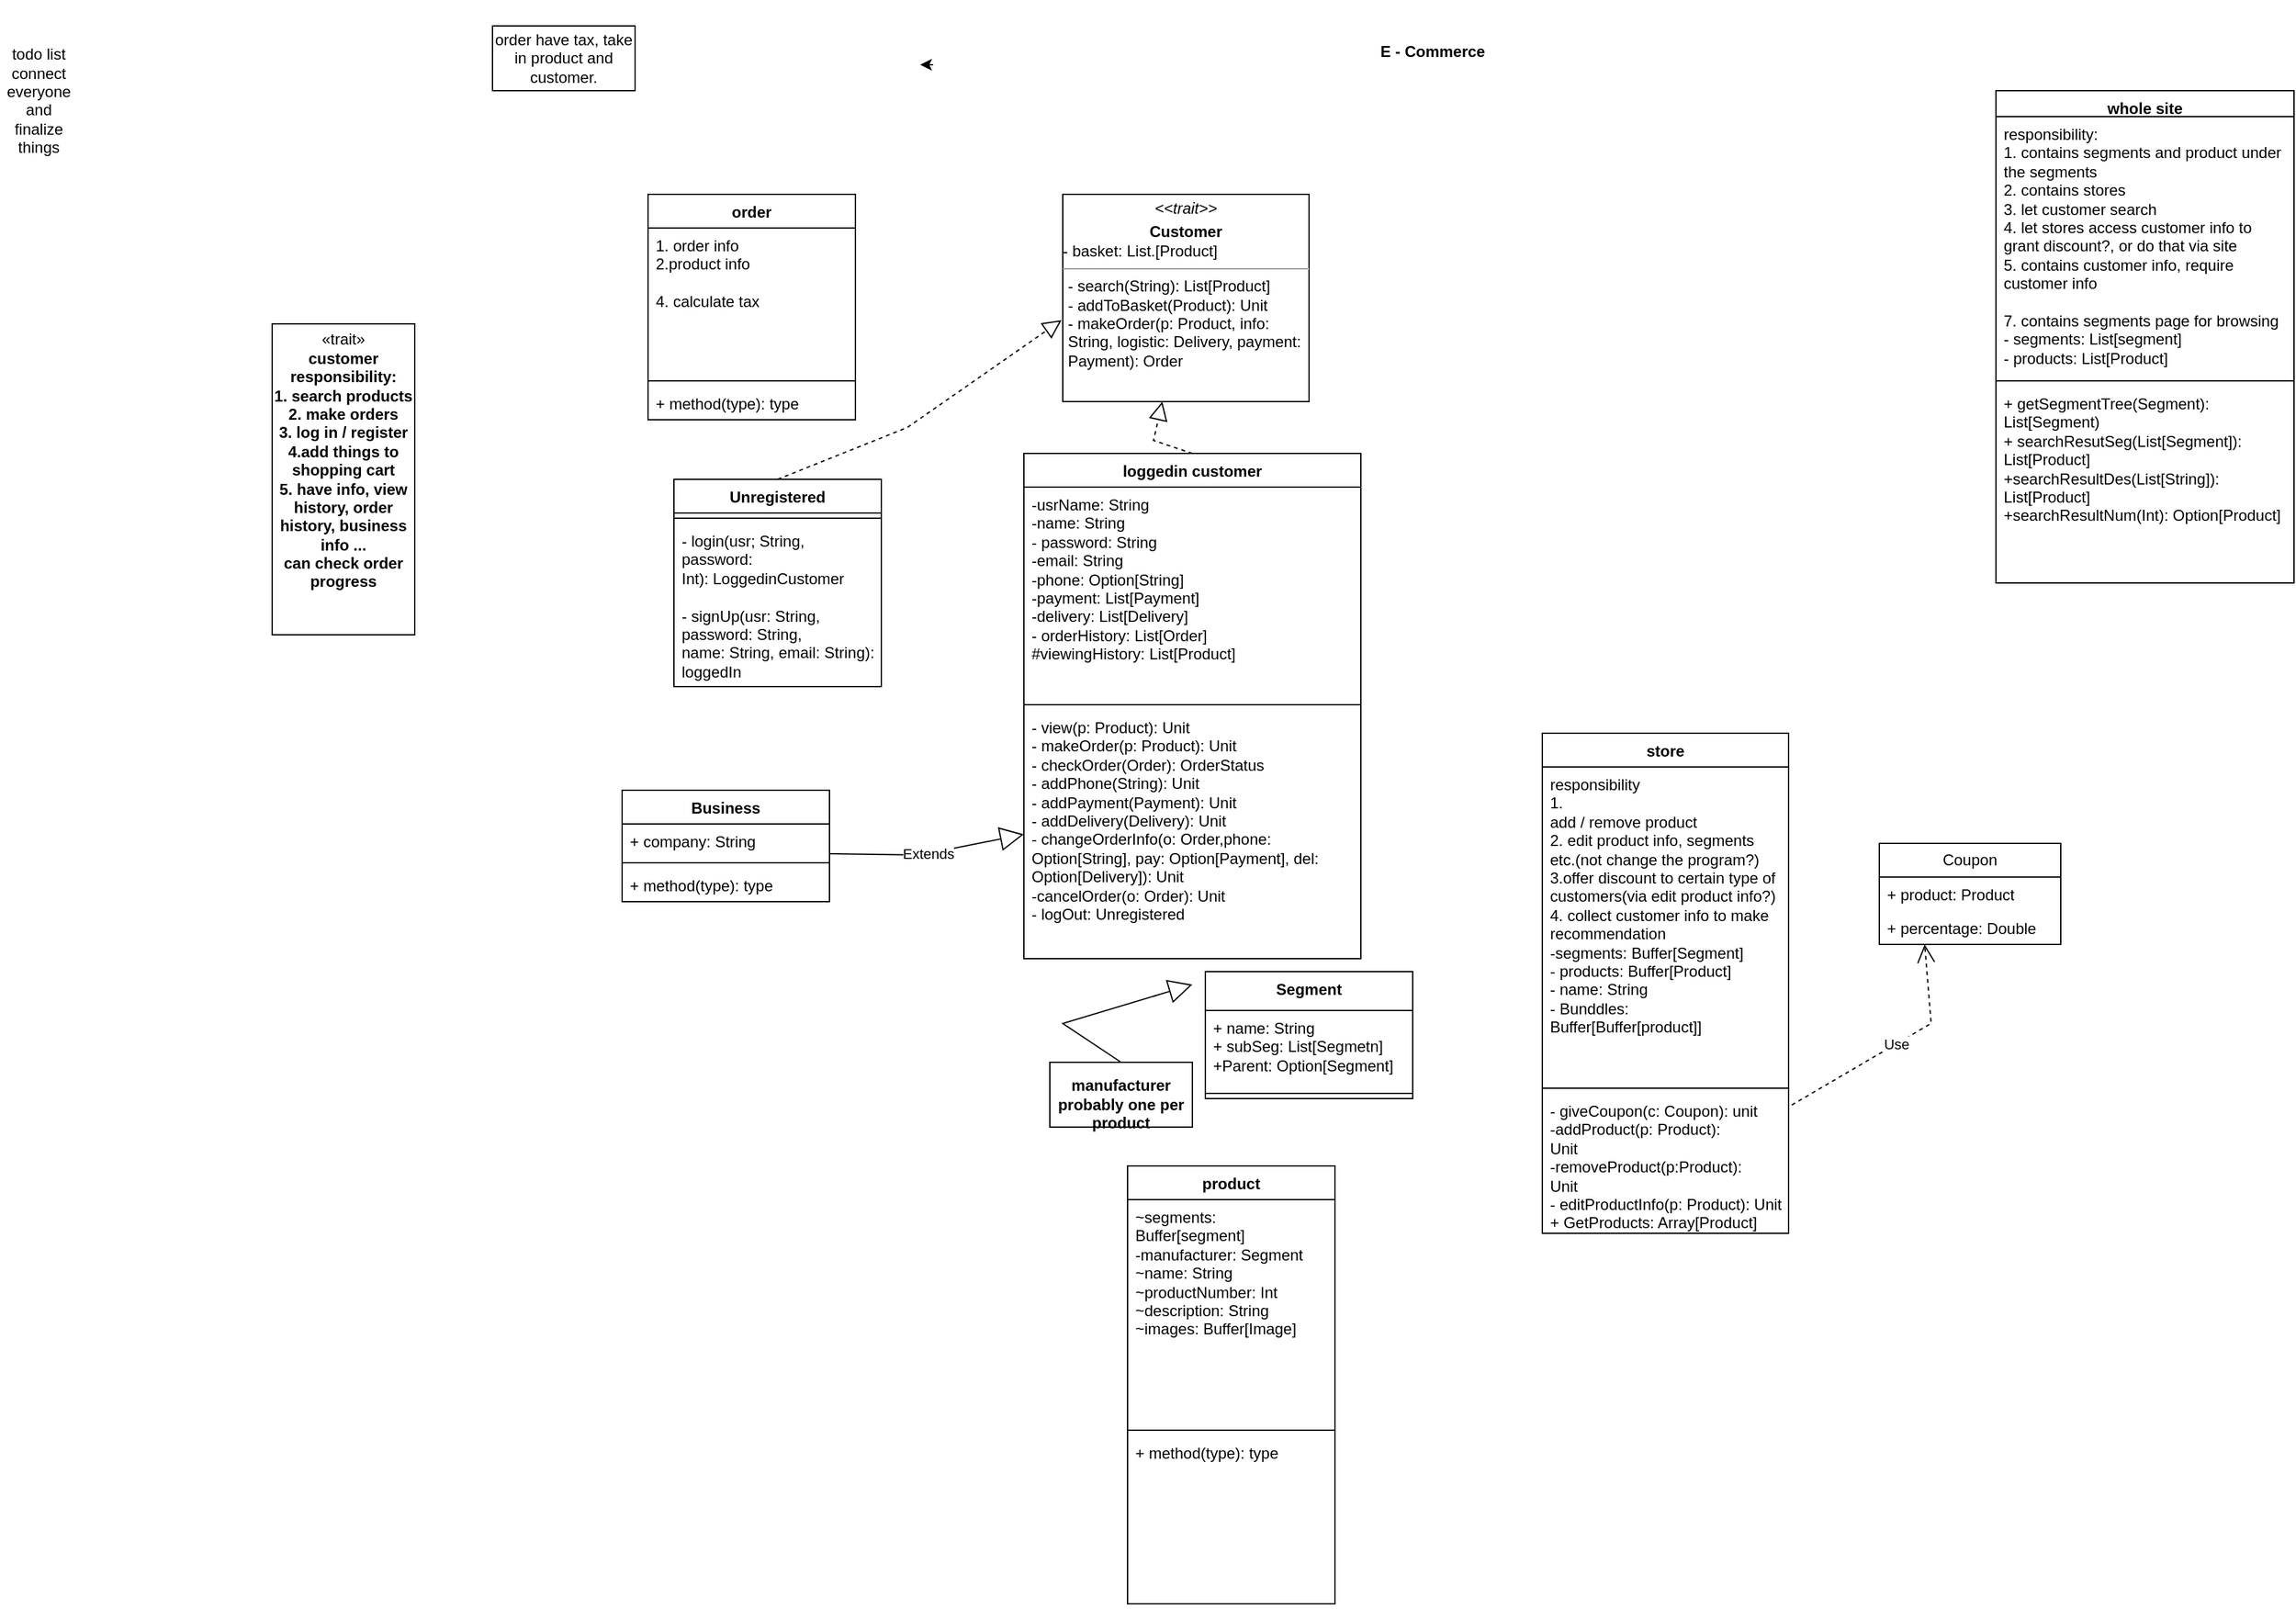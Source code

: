<mxfile version="23.0.2" type="github">
  <diagram name="Page-1" id="AQnmTH0_qh68zYkQemqw">
    <mxGraphModel dx="2454" dy="915" grid="1" gridSize="10" guides="1" tooltips="1" connect="1" arrows="1" fold="1" page="1" pageScale="1" pageWidth="850" pageHeight="1400" math="0" shadow="0">
      <root>
        <mxCell id="0" />
        <mxCell id="1" parent="0" />
        <mxCell id="zyU8qcK_vowsJ__0V0aZ-1" value="E - Commerce" style="text;align=center;fontStyle=1;verticalAlign=middle;spacingLeft=3;spacingRight=3;strokeColor=none;rotatable=0;points=[[0,0.5],[1,0.5]];portConstraint=eastwest;html=1;" parent="1" vertex="1">
          <mxGeometry x="340" width="110" height="80" as="geometry" />
        </mxCell>
        <mxCell id="zyU8qcK_vowsJ__0V0aZ-6" value="whole site" style="swimlane;fontStyle=1;align=center;verticalAlign=top;childLayout=stackLayout;horizontal=1;startSize=20;horizontalStack=0;resizeParent=1;resizeParentMax=0;resizeLast=0;collapsible=1;marginBottom=0;whiteSpace=wrap;html=1;" parent="1" vertex="1">
          <mxGeometry x="830" y="70" width="230" height="380" as="geometry" />
        </mxCell>
        <mxCell id="zyU8qcK_vowsJ__0V0aZ-7" value="&lt;div&gt;responsibility:&lt;/div&gt;&lt;div&gt;1. contains segments and product under the segments&lt;/div&gt;&lt;div&gt;2. contains stores&lt;/div&gt;&lt;div&gt;3. let customer search&lt;/div&gt;&lt;div&gt;4. let stores access customer info to grant discount?, or do that via site&lt;/div&gt;&lt;div&gt;5. contains customer info, require customer info&lt;br&gt;&lt;/div&gt;&lt;div&gt;&lt;br&gt;&lt;/div&gt;&lt;div&gt;7. contains segments page for browsing&lt;br&gt;&lt;/div&gt;&lt;div&gt;- segments: List[segment]&lt;/div&gt;&lt;div&gt;- products: List[Product]&lt;br&gt;&lt;/div&gt;&lt;div&gt;&lt;br&gt;&lt;/div&gt;" style="text;strokeColor=none;fillColor=none;align=left;verticalAlign=top;spacingLeft=4;spacingRight=4;overflow=hidden;rotatable=0;points=[[0,0.5],[1,0.5]];portConstraint=eastwest;whiteSpace=wrap;html=1;" parent="zyU8qcK_vowsJ__0V0aZ-6" vertex="1">
          <mxGeometry y="20" width="230" height="200" as="geometry" />
        </mxCell>
        <mxCell id="zyU8qcK_vowsJ__0V0aZ-8" value="" style="line;strokeWidth=1;fillColor=none;align=left;verticalAlign=middle;spacingTop=-1;spacingLeft=3;spacingRight=3;rotatable=0;labelPosition=right;points=[];portConstraint=eastwest;strokeColor=inherit;" parent="zyU8qcK_vowsJ__0V0aZ-6" vertex="1">
          <mxGeometry y="220" width="230" height="8" as="geometry" />
        </mxCell>
        <mxCell id="zyU8qcK_vowsJ__0V0aZ-9" value="&lt;div&gt;+ getSegmentTree(Segment): List[Segment)&lt;/div&gt;&lt;div&gt;+ searchResutSeg(List[Segment]):&lt;/div&gt;&lt;div&gt;List[Product]&lt;/div&gt;&lt;div&gt;+searchResultDes(List[String]):&lt;/div&gt;&lt;div&gt;List[Product]&lt;/div&gt;&lt;div&gt;+searchResultNum(Int): Option[Product]&lt;br&gt;&lt;/div&gt;" style="text;strokeColor=none;fillColor=none;align=left;verticalAlign=top;spacingLeft=4;spacingRight=4;overflow=hidden;rotatable=0;points=[[0,0.5],[1,0.5]];portConstraint=eastwest;whiteSpace=wrap;html=1;" parent="zyU8qcK_vowsJ__0V0aZ-6" vertex="1">
          <mxGeometry y="228" width="230" height="152" as="geometry" />
        </mxCell>
        <mxCell id="zyU8qcK_vowsJ__0V0aZ-10" value="&lt;div&gt;«trait»&lt;/div&gt;&lt;div&gt;&lt;b&gt;customer&lt;/b&gt;&lt;/div&gt;&lt;div&gt;&lt;b&gt;responsibility:&lt;/b&gt;&lt;/div&gt;&lt;div&gt;&lt;b&gt;1. search products&lt;/b&gt;&lt;/div&gt;&lt;div&gt;&lt;b&gt;2. make orders&lt;/b&gt;&lt;/div&gt;&lt;div&gt;&lt;b&gt;3. log in / register&lt;/b&gt;&lt;/div&gt;&lt;div&gt;&lt;b&gt;4.add things to shopping cart&lt;/b&gt;&lt;/div&gt;&lt;div&gt;&lt;b&gt;5. have info, view history, order history, business info ...&lt;br&gt;&lt;/b&gt;&lt;/div&gt;&lt;div&gt;&lt;b&gt;can check order progress&lt;br&gt;&lt;/b&gt;&lt;/div&gt;&lt;div&gt;&lt;b&gt;&lt;br&gt;&lt;/b&gt;&lt;/div&gt;&lt;div&gt;&lt;b&gt;&lt;br&gt;&lt;/b&gt;&lt;/div&gt;" style="html=1;whiteSpace=wrap;" parent="1" vertex="1">
          <mxGeometry x="-500" y="250" width="110" height="240" as="geometry" />
        </mxCell>
        <mxCell id="zyU8qcK_vowsJ__0V0aZ-16" value="loggedin customer" style="swimlane;fontStyle=1;align=center;verticalAlign=top;childLayout=stackLayout;horizontal=1;startSize=26;horizontalStack=0;resizeParent=1;resizeParentMax=0;resizeLast=0;collapsible=1;marginBottom=0;whiteSpace=wrap;html=1;" parent="1" vertex="1">
          <mxGeometry x="80" y="350" width="260" height="390" as="geometry" />
        </mxCell>
        <mxCell id="UJjfvKdk2zLMUdunDecw-16" value="Extends" style="endArrow=block;endSize=16;endFill=0;html=1;rounded=0;exitX=1;exitY=0.5;exitDx=0;exitDy=0;entryX=0;entryY=0.5;entryDx=0;entryDy=0;" edge="1" parent="zyU8qcK_vowsJ__0V0aZ-16" target="zyU8qcK_vowsJ__0V0aZ-19">
          <mxGeometry width="160" relative="1" as="geometry">
            <mxPoint x="-150" y="309" as="sourcePoint" />
            <mxPoint x="120" y="60" as="targetPoint" />
            <Array as="points">
              <mxPoint x="-80" y="310" />
            </Array>
          </mxGeometry>
        </mxCell>
        <mxCell id="zyU8qcK_vowsJ__0V0aZ-17" value="&lt;div&gt;-usrName: String&lt;/div&gt;&lt;div&gt;-name: String&lt;/div&gt;&lt;div&gt;- password: String&lt;/div&gt;&lt;div&gt;-email: String&lt;/div&gt;&lt;div&gt;-phone: Option[String]&lt;/div&gt;&lt;div&gt;-payment: List[Payment]&lt;/div&gt;&lt;div&gt;-delivery: List[Delivery]&lt;/div&gt;&lt;div&gt;- orderHistory: List[Order]&lt;/div&gt;&lt;div&gt;#viewingHistory: List[Product]&lt;/div&gt;&lt;div&gt;&lt;br&gt;&lt;/div&gt;&lt;div&gt;&lt;br&gt;&lt;/div&gt;" style="text;strokeColor=none;fillColor=none;align=left;verticalAlign=top;spacingLeft=4;spacingRight=4;overflow=hidden;rotatable=0;points=[[0,0.5],[1,0.5]];portConstraint=eastwest;whiteSpace=wrap;html=1;" parent="zyU8qcK_vowsJ__0V0aZ-16" vertex="1">
          <mxGeometry y="26" width="260" height="164" as="geometry" />
        </mxCell>
        <mxCell id="zyU8qcK_vowsJ__0V0aZ-18" value="" style="line;strokeWidth=1;fillColor=none;align=left;verticalAlign=middle;spacingTop=-1;spacingLeft=3;spacingRight=3;rotatable=0;labelPosition=right;points=[];portConstraint=eastwest;strokeColor=inherit;" parent="zyU8qcK_vowsJ__0V0aZ-16" vertex="1">
          <mxGeometry y="190" width="260" height="8" as="geometry" />
        </mxCell>
        <mxCell id="zyU8qcK_vowsJ__0V0aZ-19" value="&lt;div&gt;- view(p: Product): Unit&lt;/div&gt;&lt;div&gt;- makeOrder(p: Product): Unit&lt;/div&gt;&lt;div&gt;- checkOrder(Order): OrderStatus&lt;/div&gt;&lt;div&gt;- addPhone(String): Unit&lt;/div&gt;&lt;div&gt;- addPayment(Payment): Unit&lt;/div&gt;&lt;div&gt;- addDelivery(Delivery): Unit&lt;/div&gt;&lt;div&gt;- changeOrderInfo(o: Order,phone: Option[String], pay: Option[Payment], del: Option[Delivery]): Unit&lt;/div&gt;&lt;div&gt;-cancelOrder(o: Order): Unit&lt;/div&gt;&lt;div&gt;- logOut: Unregistered&lt;/div&gt;&lt;div&gt;&lt;br&gt;&lt;/div&gt;" style="text;strokeColor=none;fillColor=none;align=left;verticalAlign=top;spacingLeft=4;spacingRight=4;overflow=hidden;rotatable=0;points=[[0,0.5],[1,0.5]];portConstraint=eastwest;whiteSpace=wrap;html=1;" parent="zyU8qcK_vowsJ__0V0aZ-16" vertex="1">
          <mxGeometry y="198" width="260" height="192" as="geometry" />
        </mxCell>
        <mxCell id="UJjfvKdk2zLMUdunDecw-10" style="edgeStyle=orthogonalEdgeStyle;rounded=0;orthogonalLoop=1;jettySize=auto;html=1;exitX=0.5;exitY=0;exitDx=0;exitDy=0;" edge="1" parent="1">
          <mxGeometry relative="1" as="geometry">
            <mxPoint y="50" as="targetPoint" />
            <mxPoint x="10" y="50" as="sourcePoint" />
          </mxGeometry>
        </mxCell>
        <mxCell id="zyU8qcK_vowsJ__0V0aZ-30" value="" style="endArrow=block;dashed=1;endFill=0;endSize=12;html=1;rounded=0;exitX=0.5;exitY=0;exitDx=0;exitDy=0;" parent="1" source="zyU8qcK_vowsJ__0V0aZ-16" target="l1AVWMya2zjhXVuBxQVU-1" edge="1">
          <mxGeometry width="160" relative="1" as="geometry">
            <mxPoint x="330" y="480" as="sourcePoint" />
            <mxPoint x="490" y="480" as="targetPoint" />
            <Array as="points">
              <mxPoint x="180" y="340" />
            </Array>
          </mxGeometry>
        </mxCell>
        <mxCell id="zyU8qcK_vowsJ__0V0aZ-32" value="" style="endArrow=block;dashed=1;endFill=0;endSize=12;html=1;rounded=0;exitX=0.5;exitY=0;exitDx=0;exitDy=0;entryX=-0.005;entryY=0.607;entryDx=0;entryDy=0;entryPerimeter=0;" parent="1" source="UJjfvKdk2zLMUdunDecw-6" target="l1AVWMya2zjhXVuBxQVU-1" edge="1">
          <mxGeometry width="160" relative="1" as="geometry">
            <mxPoint x="224.5" y="400" as="sourcePoint" />
            <mxPoint x="130" y="302" as="targetPoint" />
            <Array as="points">
              <mxPoint x="-10" y="330" />
            </Array>
          </mxGeometry>
        </mxCell>
        <mxCell id="zyU8qcK_vowsJ__0V0aZ-37" value="order" style="swimlane;fontStyle=1;align=center;verticalAlign=top;childLayout=stackLayout;horizontal=1;startSize=26;horizontalStack=0;resizeParent=1;resizeParentMax=0;resizeLast=0;collapsible=1;marginBottom=0;whiteSpace=wrap;html=1;" parent="1" vertex="1">
          <mxGeometry x="-210" y="150" width="160" height="174" as="geometry" />
        </mxCell>
        <mxCell id="zyU8qcK_vowsJ__0V0aZ-38" value="&lt;div&gt;1. order info&lt;/div&gt;&lt;div&gt;2.product info&lt;/div&gt;&lt;div&gt;&lt;br&gt;&lt;/div&gt;&lt;div&gt;4. calculate tax&lt;br&gt;&lt;/div&gt;&lt;div&gt;&lt;br&gt;&lt;/div&gt;" style="text;strokeColor=none;fillColor=none;align=left;verticalAlign=top;spacingLeft=4;spacingRight=4;overflow=hidden;rotatable=0;points=[[0,0.5],[1,0.5]];portConstraint=eastwest;whiteSpace=wrap;html=1;" parent="zyU8qcK_vowsJ__0V0aZ-37" vertex="1">
          <mxGeometry y="26" width="160" height="114" as="geometry" />
        </mxCell>
        <mxCell id="zyU8qcK_vowsJ__0V0aZ-39" value="" style="line;strokeWidth=1;fillColor=none;align=left;verticalAlign=middle;spacingTop=-1;spacingLeft=3;spacingRight=3;rotatable=0;labelPosition=right;points=[];portConstraint=eastwest;strokeColor=inherit;" parent="zyU8qcK_vowsJ__0V0aZ-37" vertex="1">
          <mxGeometry y="140" width="160" height="8" as="geometry" />
        </mxCell>
        <mxCell id="zyU8qcK_vowsJ__0V0aZ-40" value="+ method(type): type" style="text;strokeColor=none;fillColor=none;align=left;verticalAlign=top;spacingLeft=4;spacingRight=4;overflow=hidden;rotatable=0;points=[[0,0.5],[1,0.5]];portConstraint=eastwest;whiteSpace=wrap;html=1;" parent="zyU8qcK_vowsJ__0V0aZ-37" vertex="1">
          <mxGeometry y="148" width="160" height="26" as="geometry" />
        </mxCell>
        <mxCell id="zyU8qcK_vowsJ__0V0aZ-41" value="store" style="swimlane;fontStyle=1;align=center;verticalAlign=top;childLayout=stackLayout;horizontal=1;startSize=26;horizontalStack=0;resizeParent=1;resizeParentMax=0;resizeLast=0;collapsible=1;marginBottom=0;whiteSpace=wrap;html=1;" parent="1" vertex="1">
          <mxGeometry x="480" y="566" width="190" height="386" as="geometry" />
        </mxCell>
        <mxCell id="zyU8qcK_vowsJ__0V0aZ-42" value="&lt;div&gt;responsibility&lt;/div&gt;&lt;div&gt;1.&lt;/div&gt;&lt;div&gt;add / remove product&lt;/div&gt;&lt;div&gt;2. edit product info, segments etc.(not change the program?)&lt;/div&gt;&lt;div&gt;3.offer discount to certain type of customers(via edit product info?)&lt;/div&gt;&lt;div&gt;4. collect customer info to make recommendation&lt;/div&gt;&lt;div&gt;-segments: Buffer[Segment]&lt;br&gt;&lt;/div&gt;&lt;div&gt;- products: Buffer[Product]&lt;/div&gt;&lt;div&gt;- name: String&lt;/div&gt;&lt;div&gt;- Bunddles: Buffer[Buffer[product]]&lt;br&gt;&lt;/div&gt;&lt;div&gt;&lt;br&gt;&lt;/div&gt;" style="text;strokeColor=none;fillColor=none;align=left;verticalAlign=top;spacingLeft=4;spacingRight=4;overflow=hidden;rotatable=0;points=[[0,0.5],[1,0.5]];portConstraint=eastwest;whiteSpace=wrap;html=1;" parent="zyU8qcK_vowsJ__0V0aZ-41" vertex="1">
          <mxGeometry y="26" width="190" height="244" as="geometry" />
        </mxCell>
        <mxCell id="zyU8qcK_vowsJ__0V0aZ-43" value="" style="line;strokeWidth=1;fillColor=none;align=left;verticalAlign=middle;spacingTop=-1;spacingLeft=3;spacingRight=3;rotatable=0;labelPosition=right;points=[];portConstraint=eastwest;strokeColor=inherit;" parent="zyU8qcK_vowsJ__0V0aZ-41" vertex="1">
          <mxGeometry y="270" width="190" height="8" as="geometry" />
        </mxCell>
        <mxCell id="zyU8qcK_vowsJ__0V0aZ-44" value="&lt;div&gt;- giveCoupon(c: Coupon): unit&lt;/div&gt;&lt;div&gt;-addProduct(p: Product):&lt;/div&gt;&lt;div&gt;Unit&lt;/div&gt;&lt;div&gt;-removeProduct(p:Product):&lt;div&gt;Unit&lt;/div&gt;&lt;div&gt;- editProductInfo(p: Product): Unit&lt;/div&gt;&lt;div&gt;+ GetProducts: Array[Product]&lt;br&gt;&lt;/div&gt;&lt;/div&gt;" style="text;strokeColor=none;fillColor=none;align=left;verticalAlign=top;spacingLeft=4;spacingRight=4;overflow=hidden;rotatable=0;points=[[0,0.5],[1,0.5]];portConstraint=eastwest;whiteSpace=wrap;html=1;" parent="zyU8qcK_vowsJ__0V0aZ-41" vertex="1">
          <mxGeometry y="278" width="190" height="108" as="geometry" />
        </mxCell>
        <mxCell id="zyU8qcK_vowsJ__0V0aZ-46" value="product" style="swimlane;fontStyle=1;align=center;verticalAlign=top;childLayout=stackLayout;horizontal=1;startSize=26;horizontalStack=0;resizeParent=1;resizeParentMax=0;resizeLast=0;collapsible=1;marginBottom=0;whiteSpace=wrap;html=1;" parent="1" vertex="1">
          <mxGeometry x="160" y="900" width="160" height="338" as="geometry" />
        </mxCell>
        <mxCell id="zyU8qcK_vowsJ__0V0aZ-47" value="&lt;div&gt;~segments: Buffer[segment]&lt;/div&gt;&lt;div&gt;-manufacturer: Segment&lt;/div&gt;&lt;div&gt;~name: String&lt;/div&gt;&lt;div&gt;~productNumber: Int&lt;/div&gt;&lt;div&gt;~description: String&lt;/div&gt;&lt;div&gt;~images: Buffer[Image]&lt;br&gt;&lt;/div&gt;&lt;div&gt;&lt;br&gt;&lt;/div&gt;&lt;div&gt;&lt;br&gt;&lt;/div&gt;&lt;div&gt;&lt;br&gt;&lt;/div&gt;" style="text;strokeColor=none;fillColor=none;align=left;verticalAlign=top;spacingLeft=4;spacingRight=4;overflow=hidden;rotatable=0;points=[[0,0.5],[1,0.5]];portConstraint=eastwest;whiteSpace=wrap;html=1;" parent="zyU8qcK_vowsJ__0V0aZ-46" vertex="1">
          <mxGeometry y="26" width="160" height="174" as="geometry" />
        </mxCell>
        <mxCell id="zyU8qcK_vowsJ__0V0aZ-48" value="" style="line;strokeWidth=1;fillColor=none;align=left;verticalAlign=middle;spacingTop=-1;spacingLeft=3;spacingRight=3;rotatable=0;labelPosition=right;points=[];portConstraint=eastwest;strokeColor=inherit;" parent="zyU8qcK_vowsJ__0V0aZ-46" vertex="1">
          <mxGeometry y="200" width="160" height="8" as="geometry" />
        </mxCell>
        <mxCell id="zyU8qcK_vowsJ__0V0aZ-49" value="+ method(type): type" style="text;strokeColor=none;fillColor=none;align=left;verticalAlign=top;spacingLeft=4;spacingRight=4;overflow=hidden;rotatable=0;points=[[0,0.5],[1,0.5]];portConstraint=eastwest;whiteSpace=wrap;html=1;" parent="zyU8qcK_vowsJ__0V0aZ-46" vertex="1">
          <mxGeometry y="208" width="160" height="130" as="geometry" />
        </mxCell>
        <mxCell id="zyU8qcK_vowsJ__0V0aZ-52" value="&lt;div&gt;&lt;br&gt;&lt;/div&gt;&lt;div&gt;&lt;b&gt;manufacturer&lt;/b&gt;&lt;/div&gt;&lt;div&gt;&lt;b&gt;probably one per product&lt;br&gt;&lt;/b&gt;&lt;/div&gt;" style="html=1;whiteSpace=wrap;" parent="1" vertex="1">
          <mxGeometry x="100" y="820" width="110" height="50" as="geometry" />
        </mxCell>
        <mxCell id="IS-2n0-JCVYMvooGeg_X-1" value="" style="endArrow=block;endSize=16;endFill=0;html=1;rounded=0;exitX=0.5;exitY=0;exitDx=0;exitDy=0;" parent="1" source="zyU8qcK_vowsJ__0V0aZ-52" edge="1">
          <mxGeometry width="160" relative="1" as="geometry">
            <mxPoint x="-130" y="990" as="sourcePoint" />
            <mxPoint x="210" y="760" as="targetPoint" />
            <Array as="points">
              <mxPoint x="110" y="790" />
            </Array>
          </mxGeometry>
        </mxCell>
        <mxCell id="IS-2n0-JCVYMvooGeg_X-7" value="Coupon" style="swimlane;fontStyle=0;childLayout=stackLayout;horizontal=1;startSize=26;fillColor=none;horizontalStack=0;resizeParent=1;resizeParentMax=0;resizeLast=0;collapsible=1;marginBottom=0;whiteSpace=wrap;html=1;" parent="1" vertex="1">
          <mxGeometry x="740" y="651" width="140" height="78" as="geometry" />
        </mxCell>
        <mxCell id="IS-2n0-JCVYMvooGeg_X-8" value="+ product: Product" style="text;strokeColor=none;fillColor=none;align=left;verticalAlign=top;spacingLeft=4;spacingRight=4;overflow=hidden;rotatable=0;points=[[0,0.5],[1,0.5]];portConstraint=eastwest;whiteSpace=wrap;html=1;" parent="IS-2n0-JCVYMvooGeg_X-7" vertex="1">
          <mxGeometry y="26" width="140" height="26" as="geometry" />
        </mxCell>
        <mxCell id="IS-2n0-JCVYMvooGeg_X-9" value="+ percentage: Double" style="text;strokeColor=none;fillColor=none;align=left;verticalAlign=top;spacingLeft=4;spacingRight=4;overflow=hidden;rotatable=0;points=[[0,0.5],[1,0.5]];portConstraint=eastwest;whiteSpace=wrap;html=1;" parent="IS-2n0-JCVYMvooGeg_X-7" vertex="1">
          <mxGeometry y="52" width="140" height="26" as="geometry" />
        </mxCell>
        <mxCell id="IS-2n0-JCVYMvooGeg_X-11" value="Use" style="endArrow=open;endSize=12;dashed=1;html=1;rounded=0;exitX=1.013;exitY=0.083;exitDx=0;exitDy=0;exitPerimeter=0;entryX=0.25;entryY=1;entryDx=0;entryDy=0;" parent="1" source="zyU8qcK_vowsJ__0V0aZ-44" target="IS-2n0-JCVYMvooGeg_X-7" edge="1">
          <mxGeometry width="160" relative="1" as="geometry">
            <mxPoint x="853.04" y="952.976" as="sourcePoint" />
            <mxPoint x="760" y="760" as="targetPoint" />
            <Array as="points">
              <mxPoint x="780" y="790" />
            </Array>
          </mxGeometry>
        </mxCell>
        <mxCell id="IS-2n0-JCVYMvooGeg_X-14" value="Segment" style="swimlane;fontStyle=1;align=center;verticalAlign=top;childLayout=stackLayout;horizontal=1;startSize=30;horizontalStack=0;resizeParent=1;resizeParentMax=0;resizeLast=0;collapsible=1;marginBottom=0;whiteSpace=wrap;html=1;" parent="1" vertex="1">
          <mxGeometry x="220" y="750" width="160" height="98" as="geometry" />
        </mxCell>
        <mxCell id="IS-2n0-JCVYMvooGeg_X-15" value="&lt;div&gt;+ name: String&lt;/div&gt;&lt;div&gt;+ subSeg: List[Segmetn]&lt;/div&gt;&lt;div&gt;+Parent: Option[Segment]&lt;br&gt;&lt;/div&gt;&lt;div&gt;&lt;br&gt;&lt;/div&gt;" style="text;strokeColor=none;fillColor=none;align=left;verticalAlign=top;spacingLeft=4;spacingRight=4;overflow=hidden;rotatable=0;points=[[0,0.5],[1,0.5]];portConstraint=eastwest;whiteSpace=wrap;html=1;" parent="IS-2n0-JCVYMvooGeg_X-14" vertex="1">
          <mxGeometry y="30" width="160" height="60" as="geometry" />
        </mxCell>
        <mxCell id="IS-2n0-JCVYMvooGeg_X-16" value="" style="line;strokeWidth=1;fillColor=none;align=left;verticalAlign=middle;spacingTop=-1;spacingLeft=3;spacingRight=3;rotatable=0;labelPosition=right;points=[];portConstraint=eastwest;strokeColor=inherit;" parent="IS-2n0-JCVYMvooGeg_X-14" vertex="1">
          <mxGeometry y="90" width="160" height="8" as="geometry" />
        </mxCell>
        <mxCell id="IS-2n0-JCVYMvooGeg_X-17" value="+ method(type): type" style="text;strokeColor=none;fillColor=none;align=left;verticalAlign=top;spacingLeft=4;spacingRight=4;overflow=hidden;rotatable=0;points=[[0,0.5],[1,0.5]];portConstraint=eastwest;whiteSpace=wrap;html=1;" parent="IS-2n0-JCVYMvooGeg_X-14" vertex="1">
          <mxGeometry y="98" width="160" as="geometry" />
        </mxCell>
        <mxCell id="l1AVWMya2zjhXVuBxQVU-1" value="&lt;p style=&quot;margin:0px;margin-top:4px;text-align:center;&quot;&gt;&lt;i&gt;&amp;lt;&amp;lt;trait&amp;gt;&amp;gt;&lt;/i&gt;&lt;/p&gt;&lt;p style=&quot;margin:0px;margin-top:4px;text-align:center;&quot;&gt;&lt;b&gt;Customer&lt;/b&gt;&lt;br&gt;&lt;/p&gt;- basket: List.[Product]&lt;br&gt;&lt;hr size=&quot;1&quot;&gt;&lt;p style=&quot;margin:0px;margin-left:4px;&quot;&gt;- search(String): List[Product]&lt;br&gt;- addToBasket(Product): Unit&lt;/p&gt;&lt;p style=&quot;margin:0px;margin-left:4px;&quot;&gt;- makeOrder(p: Product, info: String, logistic: Delivery, payment: Payment): Order&lt;/p&gt;&lt;p style=&quot;margin:0px;margin-left:4px;&quot;&gt;&lt;br&gt;&lt;/p&gt;&lt;p style=&quot;margin:0px;margin-left:4px;&quot;&gt;&lt;br&gt;&lt;/p&gt;&lt;p style=&quot;margin:0px;margin-left:4px;&quot;&gt;&lt;br&gt;&lt;/p&gt;" style="verticalAlign=top;align=left;overflow=fill;fontSize=12;fontFamily=Helvetica;html=1;whiteSpace=wrap;" parent="1" vertex="1">
          <mxGeometry x="110" y="150" width="190" height="160" as="geometry" />
        </mxCell>
        <mxCell id="UJjfvKdk2zLMUdunDecw-6" value="Unregistered" style="swimlane;fontStyle=1;align=center;verticalAlign=top;childLayout=stackLayout;horizontal=1;startSize=26;horizontalStack=0;resizeParent=1;resizeParentMax=0;resizeLast=0;collapsible=1;marginBottom=0;whiteSpace=wrap;html=1;" vertex="1" parent="1">
          <mxGeometry x="-190" y="370" width="160" height="160" as="geometry" />
        </mxCell>
        <mxCell id="UJjfvKdk2zLMUdunDecw-8" value="" style="line;strokeWidth=1;fillColor=none;align=left;verticalAlign=middle;spacingTop=-1;spacingLeft=3;spacingRight=3;rotatable=0;labelPosition=right;points=[];portConstraint=eastwest;strokeColor=inherit;" vertex="1" parent="UJjfvKdk2zLMUdunDecw-6">
          <mxGeometry y="26" width="160" height="8" as="geometry" />
        </mxCell>
        <mxCell id="UJjfvKdk2zLMUdunDecw-9" value="&lt;div&gt;- login(usr; String, password: &lt;br&gt;&lt;/div&gt;&lt;div&gt;Int): LoggedinCustomer&lt;/div&gt;&lt;div&gt;&lt;br&gt;&lt;div&gt;- signUp(usr: String, password: String,&lt;/div&gt;&lt;div&gt;name: String, email: String):&lt;/div&gt;&lt;div&gt;loggedIn&lt;br&gt;&lt;/div&gt;&lt;/div&gt;" style="text;strokeColor=none;fillColor=none;align=left;verticalAlign=top;spacingLeft=4;spacingRight=4;overflow=hidden;rotatable=0;points=[[0,0.5],[1,0.5]];portConstraint=eastwest;whiteSpace=wrap;html=1;" vertex="1" parent="UJjfvKdk2zLMUdunDecw-6">
          <mxGeometry y="34" width="160" height="126" as="geometry" />
        </mxCell>
        <mxCell id="UJjfvKdk2zLMUdunDecw-11" value="Business" style="swimlane;fontStyle=1;align=center;verticalAlign=top;childLayout=stackLayout;horizontal=1;startSize=26;horizontalStack=0;resizeParent=1;resizeParentMax=0;resizeLast=0;collapsible=1;marginBottom=0;whiteSpace=wrap;html=1;" vertex="1" parent="1">
          <mxGeometry x="-230" y="610" width="160" height="86" as="geometry" />
        </mxCell>
        <mxCell id="UJjfvKdk2zLMUdunDecw-12" value="&lt;div&gt;+ company: String&lt;/div&gt;&lt;div&gt;&lt;br&gt;&lt;/div&gt;" style="text;strokeColor=none;fillColor=none;align=left;verticalAlign=top;spacingLeft=4;spacingRight=4;overflow=hidden;rotatable=0;points=[[0,0.5],[1,0.5]];portConstraint=eastwest;whiteSpace=wrap;html=1;" vertex="1" parent="UJjfvKdk2zLMUdunDecw-11">
          <mxGeometry y="26" width="160" height="26" as="geometry" />
        </mxCell>
        <mxCell id="UJjfvKdk2zLMUdunDecw-13" value="" style="line;strokeWidth=1;fillColor=none;align=left;verticalAlign=middle;spacingTop=-1;spacingLeft=3;spacingRight=3;rotatable=0;labelPosition=right;points=[];portConstraint=eastwest;strokeColor=inherit;" vertex="1" parent="UJjfvKdk2zLMUdunDecw-11">
          <mxGeometry y="52" width="160" height="8" as="geometry" />
        </mxCell>
        <mxCell id="UJjfvKdk2zLMUdunDecw-14" value="+ method(type): type" style="text;strokeColor=none;fillColor=none;align=left;verticalAlign=top;spacingLeft=4;spacingRight=4;overflow=hidden;rotatable=0;points=[[0,0.5],[1,0.5]];portConstraint=eastwest;whiteSpace=wrap;html=1;" vertex="1" parent="UJjfvKdk2zLMUdunDecw-11">
          <mxGeometry y="60" width="160" height="26" as="geometry" />
        </mxCell>
        <mxCell id="UJjfvKdk2zLMUdunDecw-15" value="order have tax, take in product and customer." style="html=1;whiteSpace=wrap;" vertex="1" parent="1">
          <mxGeometry x="-330" y="20" width="110" height="50" as="geometry" />
        </mxCell>
        <mxCell id="UJjfvKdk2zLMUdunDecw-18" value="&lt;div&gt;todo list&lt;/div&gt;&lt;div&gt;connect everyone&lt;/div&gt;&lt;div&gt;and finalize things&lt;br&gt;&lt;/div&gt;&lt;div&gt;&lt;br&gt;&lt;/div&gt;" style="text;html=1;strokeColor=none;fillColor=none;align=center;verticalAlign=middle;whiteSpace=wrap;rounded=0;" vertex="1" parent="1">
          <mxGeometry x="-710" y="70" width="60" height="30" as="geometry" />
        </mxCell>
      </root>
    </mxGraphModel>
  </diagram>
</mxfile>
